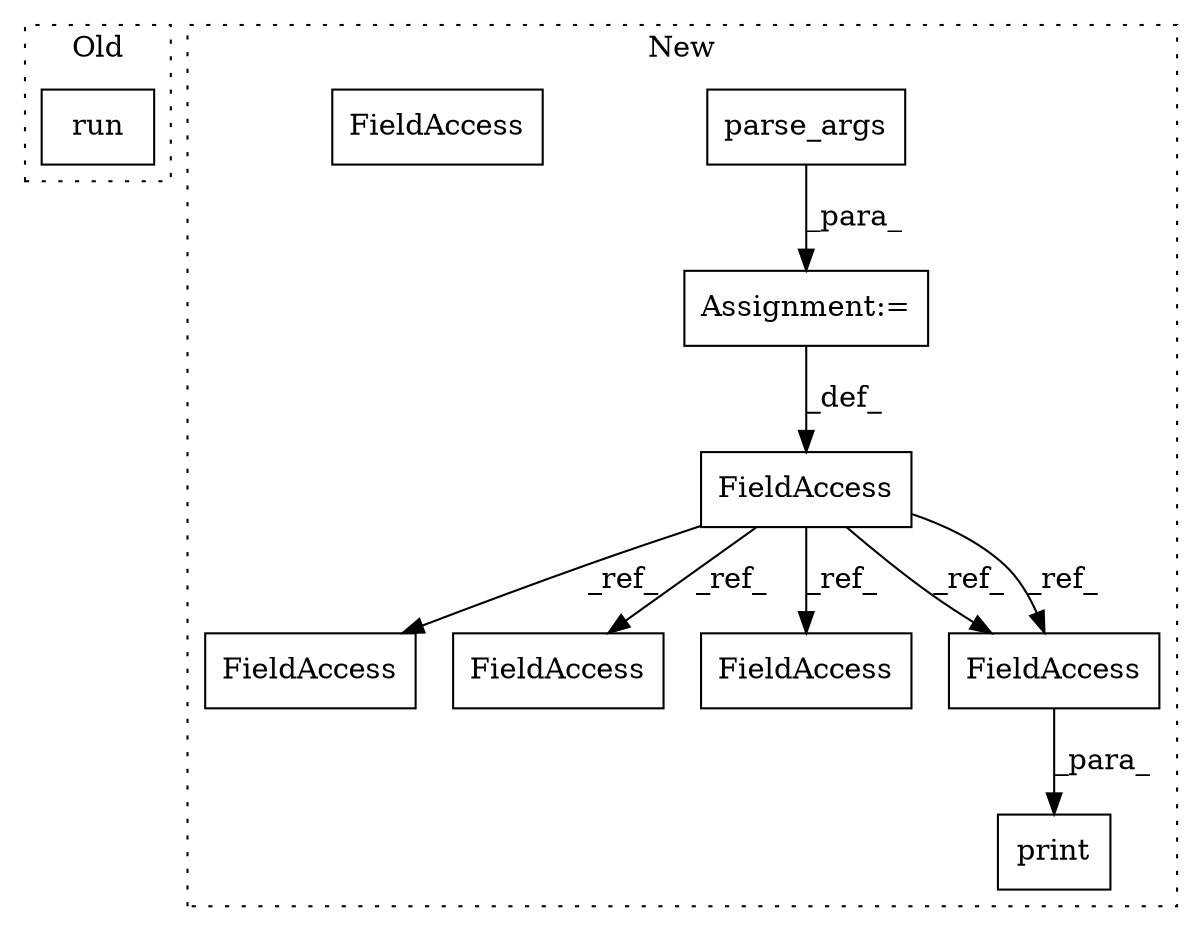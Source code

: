 digraph G {
subgraph cluster0 {
1 [label="run" a="32" s="3068" l="5" shape="box"];
label = "Old";
style="dotted";
}
subgraph cluster1 {
2 [label="parse_args" a="32" s="2940" l="12" shape="box"];
3 [label="Assignment:=" a="7" s="2939" l="1" shape="box"];
4 [label="FieldAccess" a="22" s="2935" l="4" shape="box"];
5 [label="FieldAccess" a="22" s="3008" l="4" shape="box"];
6 [label="FieldAccess" a="22" s="3024" l="4" shape="box"];
7 [label="FieldAccess" a="22" s="2992" l="4" shape="box"];
8 [label="FieldAccess" a="22" s="2966" l="4" shape="box"];
9 [label="print" a="32" s="2960,2970" l="6,1" shape="box"];
10 [label="FieldAccess" a="22" s="2966" l="4" shape="box"];
label = "New";
style="dotted";
}
2 -> 3 [label="_para_"];
3 -> 4 [label="_def_"];
4 -> 7 [label="_ref_"];
4 -> 6 [label="_ref_"];
4 -> 5 [label="_ref_"];
4 -> 10 [label="_ref_"];
4 -> 10 [label="_ref_"];
10 -> 9 [label="_para_"];
}